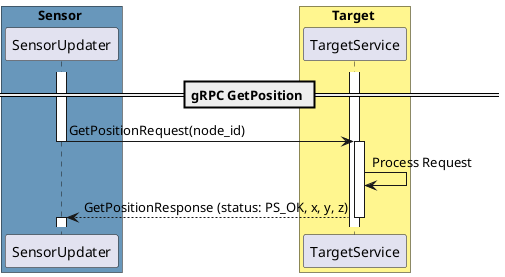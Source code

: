 @startuml

skinparam backgroundColor #FFFFFF

' Defines the participants in the protocol
box Sensor #6897BB
participant "SensorUpdater" as SensorUpdater
end box

box Target #FFF68F
participant "TargetService" as TargetService
end box

== gRPC GetPosition ==

' TargetService thread is running waiting for incoming requests
activate TargetService
activate SensorUpdater

' SensorUpdater requests GetPosition RPC sending a GetPositionRequest message
' containing the requesting node ID
SensorUpdater -> TargetService: GetPositionRequest(node_id)

' The RPC request blocks the SensorUpdater thread while waiting for a response
deactivate SensorUpdater

' TargetService receives the RPC request for GetPosition
' TargetService has a thread pool for handling asynchronously the requests
' from multiple client, it assigns the request to a worker thread
activate TargetService

' TargetService GetPosition procedure is executed
TargetService -> TargetService: Process Request

' The TargetService sends a GetPositionResponse message to the SensorUpdater containing
' a positive status for the requested operation and the coordinates of the target
TargetService --> SensorUpdater : GetPositionResponse (status: PS_OK, x, y, z)
deactivate TargetService
activate SensorUpdater

@enduml
